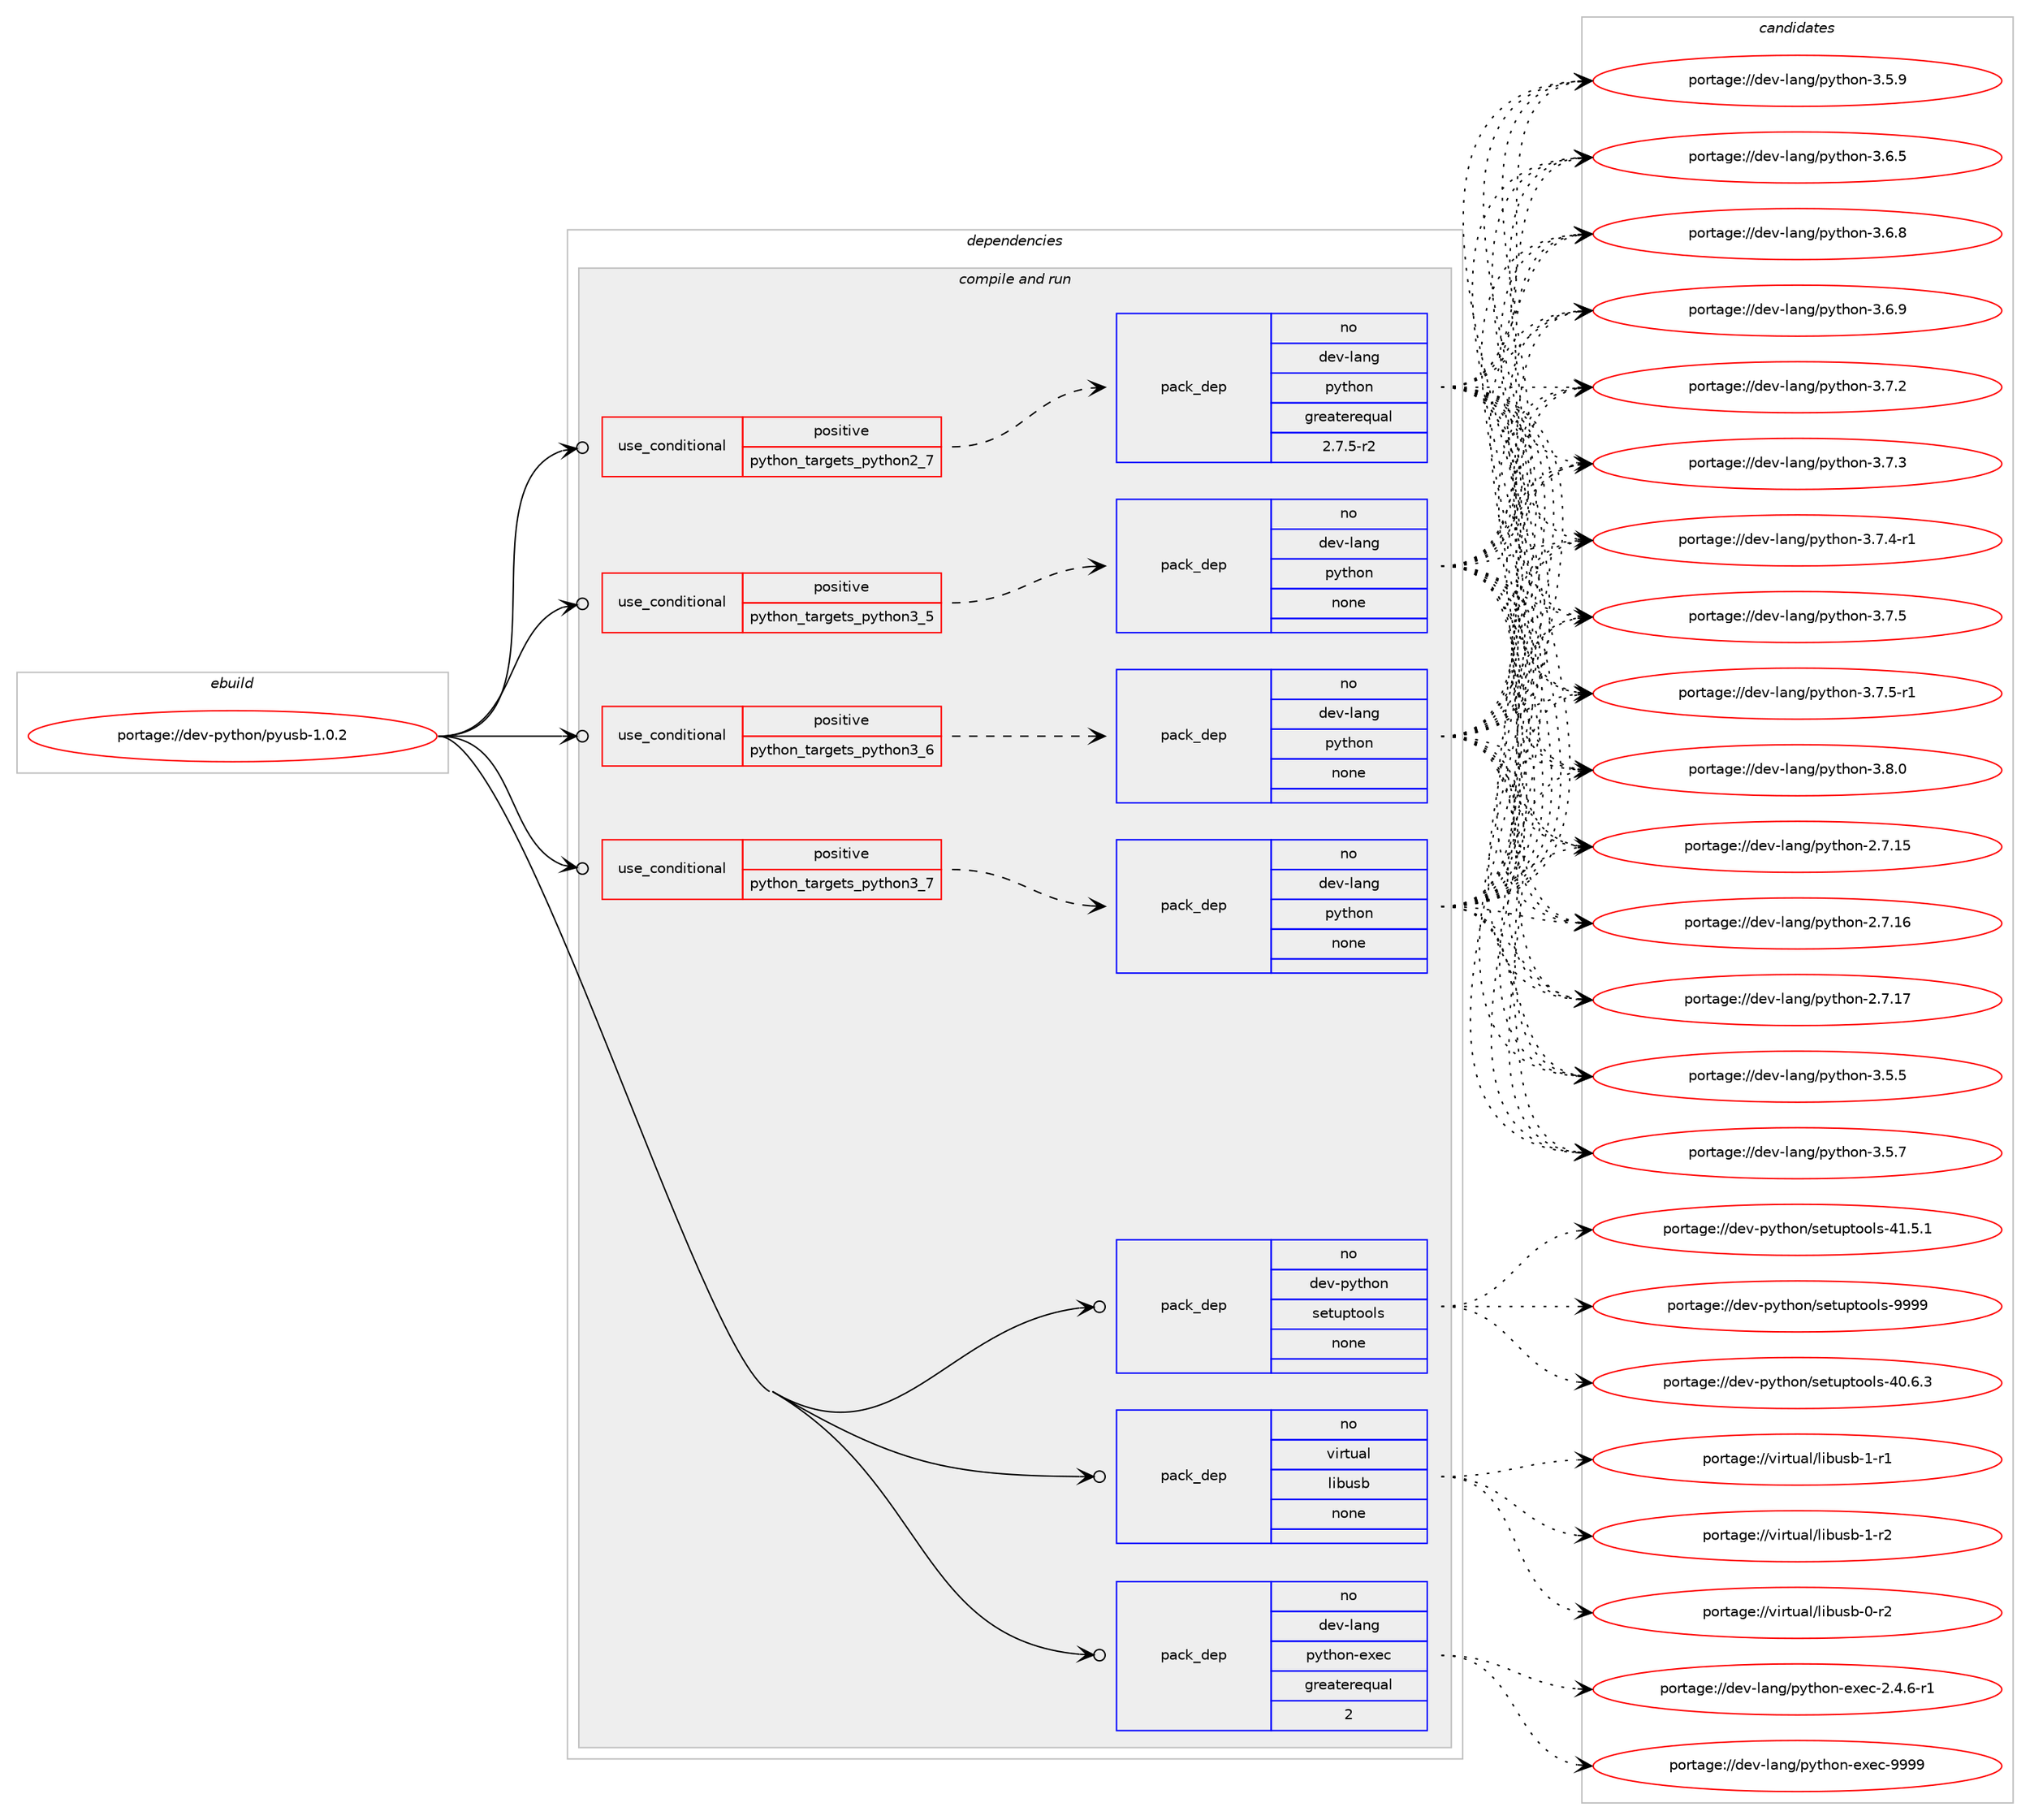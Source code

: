 digraph prolog {

# *************
# Graph options
# *************

newrank=true;
concentrate=true;
compound=true;
graph [rankdir=LR,fontname=Helvetica,fontsize=10,ranksep=1.5];#, ranksep=2.5, nodesep=0.2];
edge  [arrowhead=vee];
node  [fontname=Helvetica,fontsize=10];

# **********
# The ebuild
# **********

subgraph cluster_leftcol {
color=gray;
rank=same;
label=<<i>ebuild</i>>;
id [label="portage://dev-python/pyusb-1.0.2", color=red, width=4, href="../dev-python/pyusb-1.0.2.svg"];
}

# ****************
# The dependencies
# ****************

subgraph cluster_midcol {
color=gray;
label=<<i>dependencies</i>>;
subgraph cluster_compile {
fillcolor="#eeeeee";
style=filled;
label=<<i>compile</i>>;
}
subgraph cluster_compileandrun {
fillcolor="#eeeeee";
style=filled;
label=<<i>compile and run</i>>;
subgraph cond37468 {
dependency168829 [label=<<TABLE BORDER="0" CELLBORDER="1" CELLSPACING="0" CELLPADDING="4"><TR><TD ROWSPAN="3" CELLPADDING="10">use_conditional</TD></TR><TR><TD>positive</TD></TR><TR><TD>python_targets_python2_7</TD></TR></TABLE>>, shape=none, color=red];
subgraph pack127962 {
dependency168830 [label=<<TABLE BORDER="0" CELLBORDER="1" CELLSPACING="0" CELLPADDING="4" WIDTH="220"><TR><TD ROWSPAN="6" CELLPADDING="30">pack_dep</TD></TR><TR><TD WIDTH="110">no</TD></TR><TR><TD>dev-lang</TD></TR><TR><TD>python</TD></TR><TR><TD>greaterequal</TD></TR><TR><TD>2.7.5-r2</TD></TR></TABLE>>, shape=none, color=blue];
}
dependency168829:e -> dependency168830:w [weight=20,style="dashed",arrowhead="vee"];
}
id:e -> dependency168829:w [weight=20,style="solid",arrowhead="odotvee"];
subgraph cond37469 {
dependency168831 [label=<<TABLE BORDER="0" CELLBORDER="1" CELLSPACING="0" CELLPADDING="4"><TR><TD ROWSPAN="3" CELLPADDING="10">use_conditional</TD></TR><TR><TD>positive</TD></TR><TR><TD>python_targets_python3_5</TD></TR></TABLE>>, shape=none, color=red];
subgraph pack127963 {
dependency168832 [label=<<TABLE BORDER="0" CELLBORDER="1" CELLSPACING="0" CELLPADDING="4" WIDTH="220"><TR><TD ROWSPAN="6" CELLPADDING="30">pack_dep</TD></TR><TR><TD WIDTH="110">no</TD></TR><TR><TD>dev-lang</TD></TR><TR><TD>python</TD></TR><TR><TD>none</TD></TR><TR><TD></TD></TR></TABLE>>, shape=none, color=blue];
}
dependency168831:e -> dependency168832:w [weight=20,style="dashed",arrowhead="vee"];
}
id:e -> dependency168831:w [weight=20,style="solid",arrowhead="odotvee"];
subgraph cond37470 {
dependency168833 [label=<<TABLE BORDER="0" CELLBORDER="1" CELLSPACING="0" CELLPADDING="4"><TR><TD ROWSPAN="3" CELLPADDING="10">use_conditional</TD></TR><TR><TD>positive</TD></TR><TR><TD>python_targets_python3_6</TD></TR></TABLE>>, shape=none, color=red];
subgraph pack127964 {
dependency168834 [label=<<TABLE BORDER="0" CELLBORDER="1" CELLSPACING="0" CELLPADDING="4" WIDTH="220"><TR><TD ROWSPAN="6" CELLPADDING="30">pack_dep</TD></TR><TR><TD WIDTH="110">no</TD></TR><TR><TD>dev-lang</TD></TR><TR><TD>python</TD></TR><TR><TD>none</TD></TR><TR><TD></TD></TR></TABLE>>, shape=none, color=blue];
}
dependency168833:e -> dependency168834:w [weight=20,style="dashed",arrowhead="vee"];
}
id:e -> dependency168833:w [weight=20,style="solid",arrowhead="odotvee"];
subgraph cond37471 {
dependency168835 [label=<<TABLE BORDER="0" CELLBORDER="1" CELLSPACING="0" CELLPADDING="4"><TR><TD ROWSPAN="3" CELLPADDING="10">use_conditional</TD></TR><TR><TD>positive</TD></TR><TR><TD>python_targets_python3_7</TD></TR></TABLE>>, shape=none, color=red];
subgraph pack127965 {
dependency168836 [label=<<TABLE BORDER="0" CELLBORDER="1" CELLSPACING="0" CELLPADDING="4" WIDTH="220"><TR><TD ROWSPAN="6" CELLPADDING="30">pack_dep</TD></TR><TR><TD WIDTH="110">no</TD></TR><TR><TD>dev-lang</TD></TR><TR><TD>python</TD></TR><TR><TD>none</TD></TR><TR><TD></TD></TR></TABLE>>, shape=none, color=blue];
}
dependency168835:e -> dependency168836:w [weight=20,style="dashed",arrowhead="vee"];
}
id:e -> dependency168835:w [weight=20,style="solid",arrowhead="odotvee"];
subgraph pack127966 {
dependency168837 [label=<<TABLE BORDER="0" CELLBORDER="1" CELLSPACING="0" CELLPADDING="4" WIDTH="220"><TR><TD ROWSPAN="6" CELLPADDING="30">pack_dep</TD></TR><TR><TD WIDTH="110">no</TD></TR><TR><TD>dev-lang</TD></TR><TR><TD>python-exec</TD></TR><TR><TD>greaterequal</TD></TR><TR><TD>2</TD></TR></TABLE>>, shape=none, color=blue];
}
id:e -> dependency168837:w [weight=20,style="solid",arrowhead="odotvee"];
subgraph pack127967 {
dependency168838 [label=<<TABLE BORDER="0" CELLBORDER="1" CELLSPACING="0" CELLPADDING="4" WIDTH="220"><TR><TD ROWSPAN="6" CELLPADDING="30">pack_dep</TD></TR><TR><TD WIDTH="110">no</TD></TR><TR><TD>dev-python</TD></TR><TR><TD>setuptools</TD></TR><TR><TD>none</TD></TR><TR><TD></TD></TR></TABLE>>, shape=none, color=blue];
}
id:e -> dependency168838:w [weight=20,style="solid",arrowhead="odotvee"];
subgraph pack127968 {
dependency168839 [label=<<TABLE BORDER="0" CELLBORDER="1" CELLSPACING="0" CELLPADDING="4" WIDTH="220"><TR><TD ROWSPAN="6" CELLPADDING="30">pack_dep</TD></TR><TR><TD WIDTH="110">no</TD></TR><TR><TD>virtual</TD></TR><TR><TD>libusb</TD></TR><TR><TD>none</TD></TR><TR><TD></TD></TR></TABLE>>, shape=none, color=blue];
}
id:e -> dependency168839:w [weight=20,style="solid",arrowhead="odotvee"];
}
subgraph cluster_run {
fillcolor="#eeeeee";
style=filled;
label=<<i>run</i>>;
}
}

# **************
# The candidates
# **************

subgraph cluster_choices {
rank=same;
color=gray;
label=<<i>candidates</i>>;

subgraph choice127962 {
color=black;
nodesep=1;
choiceportage10010111845108971101034711212111610411111045504655464953 [label="portage://dev-lang/python-2.7.15", color=red, width=4,href="../dev-lang/python-2.7.15.svg"];
choiceportage10010111845108971101034711212111610411111045504655464954 [label="portage://dev-lang/python-2.7.16", color=red, width=4,href="../dev-lang/python-2.7.16.svg"];
choiceportage10010111845108971101034711212111610411111045504655464955 [label="portage://dev-lang/python-2.7.17", color=red, width=4,href="../dev-lang/python-2.7.17.svg"];
choiceportage100101118451089711010347112121116104111110455146534653 [label="portage://dev-lang/python-3.5.5", color=red, width=4,href="../dev-lang/python-3.5.5.svg"];
choiceportage100101118451089711010347112121116104111110455146534655 [label="portage://dev-lang/python-3.5.7", color=red, width=4,href="../dev-lang/python-3.5.7.svg"];
choiceportage100101118451089711010347112121116104111110455146534657 [label="portage://dev-lang/python-3.5.9", color=red, width=4,href="../dev-lang/python-3.5.9.svg"];
choiceportage100101118451089711010347112121116104111110455146544653 [label="portage://dev-lang/python-3.6.5", color=red, width=4,href="../dev-lang/python-3.6.5.svg"];
choiceportage100101118451089711010347112121116104111110455146544656 [label="portage://dev-lang/python-3.6.8", color=red, width=4,href="../dev-lang/python-3.6.8.svg"];
choiceportage100101118451089711010347112121116104111110455146544657 [label="portage://dev-lang/python-3.6.9", color=red, width=4,href="../dev-lang/python-3.6.9.svg"];
choiceportage100101118451089711010347112121116104111110455146554650 [label="portage://dev-lang/python-3.7.2", color=red, width=4,href="../dev-lang/python-3.7.2.svg"];
choiceportage100101118451089711010347112121116104111110455146554651 [label="portage://dev-lang/python-3.7.3", color=red, width=4,href="../dev-lang/python-3.7.3.svg"];
choiceportage1001011184510897110103471121211161041111104551465546524511449 [label="portage://dev-lang/python-3.7.4-r1", color=red, width=4,href="../dev-lang/python-3.7.4-r1.svg"];
choiceportage100101118451089711010347112121116104111110455146554653 [label="portage://dev-lang/python-3.7.5", color=red, width=4,href="../dev-lang/python-3.7.5.svg"];
choiceportage1001011184510897110103471121211161041111104551465546534511449 [label="portage://dev-lang/python-3.7.5-r1", color=red, width=4,href="../dev-lang/python-3.7.5-r1.svg"];
choiceportage100101118451089711010347112121116104111110455146564648 [label="portage://dev-lang/python-3.8.0", color=red, width=4,href="../dev-lang/python-3.8.0.svg"];
dependency168830:e -> choiceportage10010111845108971101034711212111610411111045504655464953:w [style=dotted,weight="100"];
dependency168830:e -> choiceportage10010111845108971101034711212111610411111045504655464954:w [style=dotted,weight="100"];
dependency168830:e -> choiceportage10010111845108971101034711212111610411111045504655464955:w [style=dotted,weight="100"];
dependency168830:e -> choiceportage100101118451089711010347112121116104111110455146534653:w [style=dotted,weight="100"];
dependency168830:e -> choiceportage100101118451089711010347112121116104111110455146534655:w [style=dotted,weight="100"];
dependency168830:e -> choiceportage100101118451089711010347112121116104111110455146534657:w [style=dotted,weight="100"];
dependency168830:e -> choiceportage100101118451089711010347112121116104111110455146544653:w [style=dotted,weight="100"];
dependency168830:e -> choiceportage100101118451089711010347112121116104111110455146544656:w [style=dotted,weight="100"];
dependency168830:e -> choiceportage100101118451089711010347112121116104111110455146544657:w [style=dotted,weight="100"];
dependency168830:e -> choiceportage100101118451089711010347112121116104111110455146554650:w [style=dotted,weight="100"];
dependency168830:e -> choiceportage100101118451089711010347112121116104111110455146554651:w [style=dotted,weight="100"];
dependency168830:e -> choiceportage1001011184510897110103471121211161041111104551465546524511449:w [style=dotted,weight="100"];
dependency168830:e -> choiceportage100101118451089711010347112121116104111110455146554653:w [style=dotted,weight="100"];
dependency168830:e -> choiceportage1001011184510897110103471121211161041111104551465546534511449:w [style=dotted,weight="100"];
dependency168830:e -> choiceportage100101118451089711010347112121116104111110455146564648:w [style=dotted,weight="100"];
}
subgraph choice127963 {
color=black;
nodesep=1;
choiceportage10010111845108971101034711212111610411111045504655464953 [label="portage://dev-lang/python-2.7.15", color=red, width=4,href="../dev-lang/python-2.7.15.svg"];
choiceportage10010111845108971101034711212111610411111045504655464954 [label="portage://dev-lang/python-2.7.16", color=red, width=4,href="../dev-lang/python-2.7.16.svg"];
choiceportage10010111845108971101034711212111610411111045504655464955 [label="portage://dev-lang/python-2.7.17", color=red, width=4,href="../dev-lang/python-2.7.17.svg"];
choiceportage100101118451089711010347112121116104111110455146534653 [label="portage://dev-lang/python-3.5.5", color=red, width=4,href="../dev-lang/python-3.5.5.svg"];
choiceportage100101118451089711010347112121116104111110455146534655 [label="portage://dev-lang/python-3.5.7", color=red, width=4,href="../dev-lang/python-3.5.7.svg"];
choiceportage100101118451089711010347112121116104111110455146534657 [label="portage://dev-lang/python-3.5.9", color=red, width=4,href="../dev-lang/python-3.5.9.svg"];
choiceportage100101118451089711010347112121116104111110455146544653 [label="portage://dev-lang/python-3.6.5", color=red, width=4,href="../dev-lang/python-3.6.5.svg"];
choiceportage100101118451089711010347112121116104111110455146544656 [label="portage://dev-lang/python-3.6.8", color=red, width=4,href="../dev-lang/python-3.6.8.svg"];
choiceportage100101118451089711010347112121116104111110455146544657 [label="portage://dev-lang/python-3.6.9", color=red, width=4,href="../dev-lang/python-3.6.9.svg"];
choiceportage100101118451089711010347112121116104111110455146554650 [label="portage://dev-lang/python-3.7.2", color=red, width=4,href="../dev-lang/python-3.7.2.svg"];
choiceportage100101118451089711010347112121116104111110455146554651 [label="portage://dev-lang/python-3.7.3", color=red, width=4,href="../dev-lang/python-3.7.3.svg"];
choiceportage1001011184510897110103471121211161041111104551465546524511449 [label="portage://dev-lang/python-3.7.4-r1", color=red, width=4,href="../dev-lang/python-3.7.4-r1.svg"];
choiceportage100101118451089711010347112121116104111110455146554653 [label="portage://dev-lang/python-3.7.5", color=red, width=4,href="../dev-lang/python-3.7.5.svg"];
choiceportage1001011184510897110103471121211161041111104551465546534511449 [label="portage://dev-lang/python-3.7.5-r1", color=red, width=4,href="../dev-lang/python-3.7.5-r1.svg"];
choiceportage100101118451089711010347112121116104111110455146564648 [label="portage://dev-lang/python-3.8.0", color=red, width=4,href="../dev-lang/python-3.8.0.svg"];
dependency168832:e -> choiceportage10010111845108971101034711212111610411111045504655464953:w [style=dotted,weight="100"];
dependency168832:e -> choiceportage10010111845108971101034711212111610411111045504655464954:w [style=dotted,weight="100"];
dependency168832:e -> choiceportage10010111845108971101034711212111610411111045504655464955:w [style=dotted,weight="100"];
dependency168832:e -> choiceportage100101118451089711010347112121116104111110455146534653:w [style=dotted,weight="100"];
dependency168832:e -> choiceportage100101118451089711010347112121116104111110455146534655:w [style=dotted,weight="100"];
dependency168832:e -> choiceportage100101118451089711010347112121116104111110455146534657:w [style=dotted,weight="100"];
dependency168832:e -> choiceportage100101118451089711010347112121116104111110455146544653:w [style=dotted,weight="100"];
dependency168832:e -> choiceportage100101118451089711010347112121116104111110455146544656:w [style=dotted,weight="100"];
dependency168832:e -> choiceportage100101118451089711010347112121116104111110455146544657:w [style=dotted,weight="100"];
dependency168832:e -> choiceportage100101118451089711010347112121116104111110455146554650:w [style=dotted,weight="100"];
dependency168832:e -> choiceportage100101118451089711010347112121116104111110455146554651:w [style=dotted,weight="100"];
dependency168832:e -> choiceportage1001011184510897110103471121211161041111104551465546524511449:w [style=dotted,weight="100"];
dependency168832:e -> choiceportage100101118451089711010347112121116104111110455146554653:w [style=dotted,weight="100"];
dependency168832:e -> choiceportage1001011184510897110103471121211161041111104551465546534511449:w [style=dotted,weight="100"];
dependency168832:e -> choiceportage100101118451089711010347112121116104111110455146564648:w [style=dotted,weight="100"];
}
subgraph choice127964 {
color=black;
nodesep=1;
choiceportage10010111845108971101034711212111610411111045504655464953 [label="portage://dev-lang/python-2.7.15", color=red, width=4,href="../dev-lang/python-2.7.15.svg"];
choiceportage10010111845108971101034711212111610411111045504655464954 [label="portage://dev-lang/python-2.7.16", color=red, width=4,href="../dev-lang/python-2.7.16.svg"];
choiceportage10010111845108971101034711212111610411111045504655464955 [label="portage://dev-lang/python-2.7.17", color=red, width=4,href="../dev-lang/python-2.7.17.svg"];
choiceportage100101118451089711010347112121116104111110455146534653 [label="portage://dev-lang/python-3.5.5", color=red, width=4,href="../dev-lang/python-3.5.5.svg"];
choiceportage100101118451089711010347112121116104111110455146534655 [label="portage://dev-lang/python-3.5.7", color=red, width=4,href="../dev-lang/python-3.5.7.svg"];
choiceportage100101118451089711010347112121116104111110455146534657 [label="portage://dev-lang/python-3.5.9", color=red, width=4,href="../dev-lang/python-3.5.9.svg"];
choiceportage100101118451089711010347112121116104111110455146544653 [label="portage://dev-lang/python-3.6.5", color=red, width=4,href="../dev-lang/python-3.6.5.svg"];
choiceportage100101118451089711010347112121116104111110455146544656 [label="portage://dev-lang/python-3.6.8", color=red, width=4,href="../dev-lang/python-3.6.8.svg"];
choiceportage100101118451089711010347112121116104111110455146544657 [label="portage://dev-lang/python-3.6.9", color=red, width=4,href="../dev-lang/python-3.6.9.svg"];
choiceportage100101118451089711010347112121116104111110455146554650 [label="portage://dev-lang/python-3.7.2", color=red, width=4,href="../dev-lang/python-3.7.2.svg"];
choiceportage100101118451089711010347112121116104111110455146554651 [label="portage://dev-lang/python-3.7.3", color=red, width=4,href="../dev-lang/python-3.7.3.svg"];
choiceportage1001011184510897110103471121211161041111104551465546524511449 [label="portage://dev-lang/python-3.7.4-r1", color=red, width=4,href="../dev-lang/python-3.7.4-r1.svg"];
choiceportage100101118451089711010347112121116104111110455146554653 [label="portage://dev-lang/python-3.7.5", color=red, width=4,href="../dev-lang/python-3.7.5.svg"];
choiceportage1001011184510897110103471121211161041111104551465546534511449 [label="portage://dev-lang/python-3.7.5-r1", color=red, width=4,href="../dev-lang/python-3.7.5-r1.svg"];
choiceportage100101118451089711010347112121116104111110455146564648 [label="portage://dev-lang/python-3.8.0", color=red, width=4,href="../dev-lang/python-3.8.0.svg"];
dependency168834:e -> choiceportage10010111845108971101034711212111610411111045504655464953:w [style=dotted,weight="100"];
dependency168834:e -> choiceportage10010111845108971101034711212111610411111045504655464954:w [style=dotted,weight="100"];
dependency168834:e -> choiceportage10010111845108971101034711212111610411111045504655464955:w [style=dotted,weight="100"];
dependency168834:e -> choiceportage100101118451089711010347112121116104111110455146534653:w [style=dotted,weight="100"];
dependency168834:e -> choiceportage100101118451089711010347112121116104111110455146534655:w [style=dotted,weight="100"];
dependency168834:e -> choiceportage100101118451089711010347112121116104111110455146534657:w [style=dotted,weight="100"];
dependency168834:e -> choiceportage100101118451089711010347112121116104111110455146544653:w [style=dotted,weight="100"];
dependency168834:e -> choiceportage100101118451089711010347112121116104111110455146544656:w [style=dotted,weight="100"];
dependency168834:e -> choiceportage100101118451089711010347112121116104111110455146544657:w [style=dotted,weight="100"];
dependency168834:e -> choiceportage100101118451089711010347112121116104111110455146554650:w [style=dotted,weight="100"];
dependency168834:e -> choiceportage100101118451089711010347112121116104111110455146554651:w [style=dotted,weight="100"];
dependency168834:e -> choiceportage1001011184510897110103471121211161041111104551465546524511449:w [style=dotted,weight="100"];
dependency168834:e -> choiceportage100101118451089711010347112121116104111110455146554653:w [style=dotted,weight="100"];
dependency168834:e -> choiceportage1001011184510897110103471121211161041111104551465546534511449:w [style=dotted,weight="100"];
dependency168834:e -> choiceportage100101118451089711010347112121116104111110455146564648:w [style=dotted,weight="100"];
}
subgraph choice127965 {
color=black;
nodesep=1;
choiceportage10010111845108971101034711212111610411111045504655464953 [label="portage://dev-lang/python-2.7.15", color=red, width=4,href="../dev-lang/python-2.7.15.svg"];
choiceportage10010111845108971101034711212111610411111045504655464954 [label="portage://dev-lang/python-2.7.16", color=red, width=4,href="../dev-lang/python-2.7.16.svg"];
choiceportage10010111845108971101034711212111610411111045504655464955 [label="portage://dev-lang/python-2.7.17", color=red, width=4,href="../dev-lang/python-2.7.17.svg"];
choiceportage100101118451089711010347112121116104111110455146534653 [label="portage://dev-lang/python-3.5.5", color=red, width=4,href="../dev-lang/python-3.5.5.svg"];
choiceportage100101118451089711010347112121116104111110455146534655 [label="portage://dev-lang/python-3.5.7", color=red, width=4,href="../dev-lang/python-3.5.7.svg"];
choiceportage100101118451089711010347112121116104111110455146534657 [label="portage://dev-lang/python-3.5.9", color=red, width=4,href="../dev-lang/python-3.5.9.svg"];
choiceportage100101118451089711010347112121116104111110455146544653 [label="portage://dev-lang/python-3.6.5", color=red, width=4,href="../dev-lang/python-3.6.5.svg"];
choiceportage100101118451089711010347112121116104111110455146544656 [label="portage://dev-lang/python-3.6.8", color=red, width=4,href="../dev-lang/python-3.6.8.svg"];
choiceportage100101118451089711010347112121116104111110455146544657 [label="portage://dev-lang/python-3.6.9", color=red, width=4,href="../dev-lang/python-3.6.9.svg"];
choiceportage100101118451089711010347112121116104111110455146554650 [label="portage://dev-lang/python-3.7.2", color=red, width=4,href="../dev-lang/python-3.7.2.svg"];
choiceportage100101118451089711010347112121116104111110455146554651 [label="portage://dev-lang/python-3.7.3", color=red, width=4,href="../dev-lang/python-3.7.3.svg"];
choiceportage1001011184510897110103471121211161041111104551465546524511449 [label="portage://dev-lang/python-3.7.4-r1", color=red, width=4,href="../dev-lang/python-3.7.4-r1.svg"];
choiceportage100101118451089711010347112121116104111110455146554653 [label="portage://dev-lang/python-3.7.5", color=red, width=4,href="../dev-lang/python-3.7.5.svg"];
choiceportage1001011184510897110103471121211161041111104551465546534511449 [label="portage://dev-lang/python-3.7.5-r1", color=red, width=4,href="../dev-lang/python-3.7.5-r1.svg"];
choiceportage100101118451089711010347112121116104111110455146564648 [label="portage://dev-lang/python-3.8.0", color=red, width=4,href="../dev-lang/python-3.8.0.svg"];
dependency168836:e -> choiceportage10010111845108971101034711212111610411111045504655464953:w [style=dotted,weight="100"];
dependency168836:e -> choiceportage10010111845108971101034711212111610411111045504655464954:w [style=dotted,weight="100"];
dependency168836:e -> choiceportage10010111845108971101034711212111610411111045504655464955:w [style=dotted,weight="100"];
dependency168836:e -> choiceportage100101118451089711010347112121116104111110455146534653:w [style=dotted,weight="100"];
dependency168836:e -> choiceportage100101118451089711010347112121116104111110455146534655:w [style=dotted,weight="100"];
dependency168836:e -> choiceportage100101118451089711010347112121116104111110455146534657:w [style=dotted,weight="100"];
dependency168836:e -> choiceportage100101118451089711010347112121116104111110455146544653:w [style=dotted,weight="100"];
dependency168836:e -> choiceportage100101118451089711010347112121116104111110455146544656:w [style=dotted,weight="100"];
dependency168836:e -> choiceportage100101118451089711010347112121116104111110455146544657:w [style=dotted,weight="100"];
dependency168836:e -> choiceportage100101118451089711010347112121116104111110455146554650:w [style=dotted,weight="100"];
dependency168836:e -> choiceportage100101118451089711010347112121116104111110455146554651:w [style=dotted,weight="100"];
dependency168836:e -> choiceportage1001011184510897110103471121211161041111104551465546524511449:w [style=dotted,weight="100"];
dependency168836:e -> choiceportage100101118451089711010347112121116104111110455146554653:w [style=dotted,weight="100"];
dependency168836:e -> choiceportage1001011184510897110103471121211161041111104551465546534511449:w [style=dotted,weight="100"];
dependency168836:e -> choiceportage100101118451089711010347112121116104111110455146564648:w [style=dotted,weight="100"];
}
subgraph choice127966 {
color=black;
nodesep=1;
choiceportage10010111845108971101034711212111610411111045101120101994550465246544511449 [label="portage://dev-lang/python-exec-2.4.6-r1", color=red, width=4,href="../dev-lang/python-exec-2.4.6-r1.svg"];
choiceportage10010111845108971101034711212111610411111045101120101994557575757 [label="portage://dev-lang/python-exec-9999", color=red, width=4,href="../dev-lang/python-exec-9999.svg"];
dependency168837:e -> choiceportage10010111845108971101034711212111610411111045101120101994550465246544511449:w [style=dotted,weight="100"];
dependency168837:e -> choiceportage10010111845108971101034711212111610411111045101120101994557575757:w [style=dotted,weight="100"];
}
subgraph choice127967 {
color=black;
nodesep=1;
choiceportage100101118451121211161041111104711510111611711211611111110811545524846544651 [label="portage://dev-python/setuptools-40.6.3", color=red, width=4,href="../dev-python/setuptools-40.6.3.svg"];
choiceportage100101118451121211161041111104711510111611711211611111110811545524946534649 [label="portage://dev-python/setuptools-41.5.1", color=red, width=4,href="../dev-python/setuptools-41.5.1.svg"];
choiceportage10010111845112121116104111110471151011161171121161111111081154557575757 [label="portage://dev-python/setuptools-9999", color=red, width=4,href="../dev-python/setuptools-9999.svg"];
dependency168838:e -> choiceportage100101118451121211161041111104711510111611711211611111110811545524846544651:w [style=dotted,weight="100"];
dependency168838:e -> choiceportage100101118451121211161041111104711510111611711211611111110811545524946534649:w [style=dotted,weight="100"];
dependency168838:e -> choiceportage10010111845112121116104111110471151011161171121161111111081154557575757:w [style=dotted,weight="100"];
}
subgraph choice127968 {
color=black;
nodesep=1;
choiceportage1181051141161179710847108105981171159845484511450 [label="portage://virtual/libusb-0-r2", color=red, width=4,href="../virtual/libusb-0-r2.svg"];
choiceportage1181051141161179710847108105981171159845494511449 [label="portage://virtual/libusb-1-r1", color=red, width=4,href="../virtual/libusb-1-r1.svg"];
choiceportage1181051141161179710847108105981171159845494511450 [label="portage://virtual/libusb-1-r2", color=red, width=4,href="../virtual/libusb-1-r2.svg"];
dependency168839:e -> choiceportage1181051141161179710847108105981171159845484511450:w [style=dotted,weight="100"];
dependency168839:e -> choiceportage1181051141161179710847108105981171159845494511449:w [style=dotted,weight="100"];
dependency168839:e -> choiceportage1181051141161179710847108105981171159845494511450:w [style=dotted,weight="100"];
}
}

}
